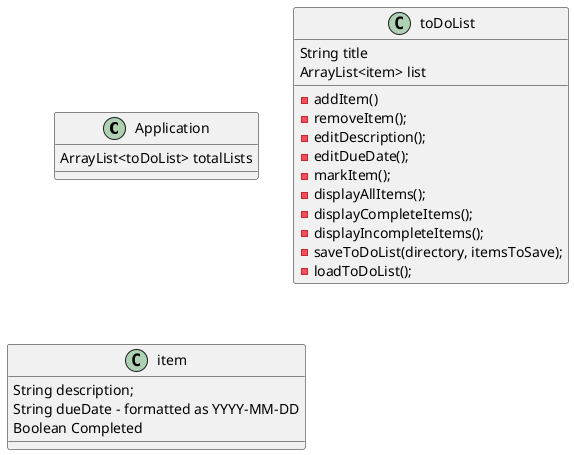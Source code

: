 @startuml
'https://plantuml.com/sequence-diagram

class Application{
    'attributes'
    ArrayList<toDoList> totalLists



}
class toDoList{
 'attributes'
 String title
 ArrayList<item> list


 'methods'
 -addItem()
 -removeItem();
 -editDescription();
 -editDueDate();
 -markItem();
 -displayAllItems();
 -displayCompleteItems();
 -displayIncompleteItems();
 -saveToDoList(directory, itemsToSave);



 -loadToDoList();
}
class item{
    String description;
    String dueDate - formatted as YYYY-MM-DD
    Boolean Completed

}

@enduml